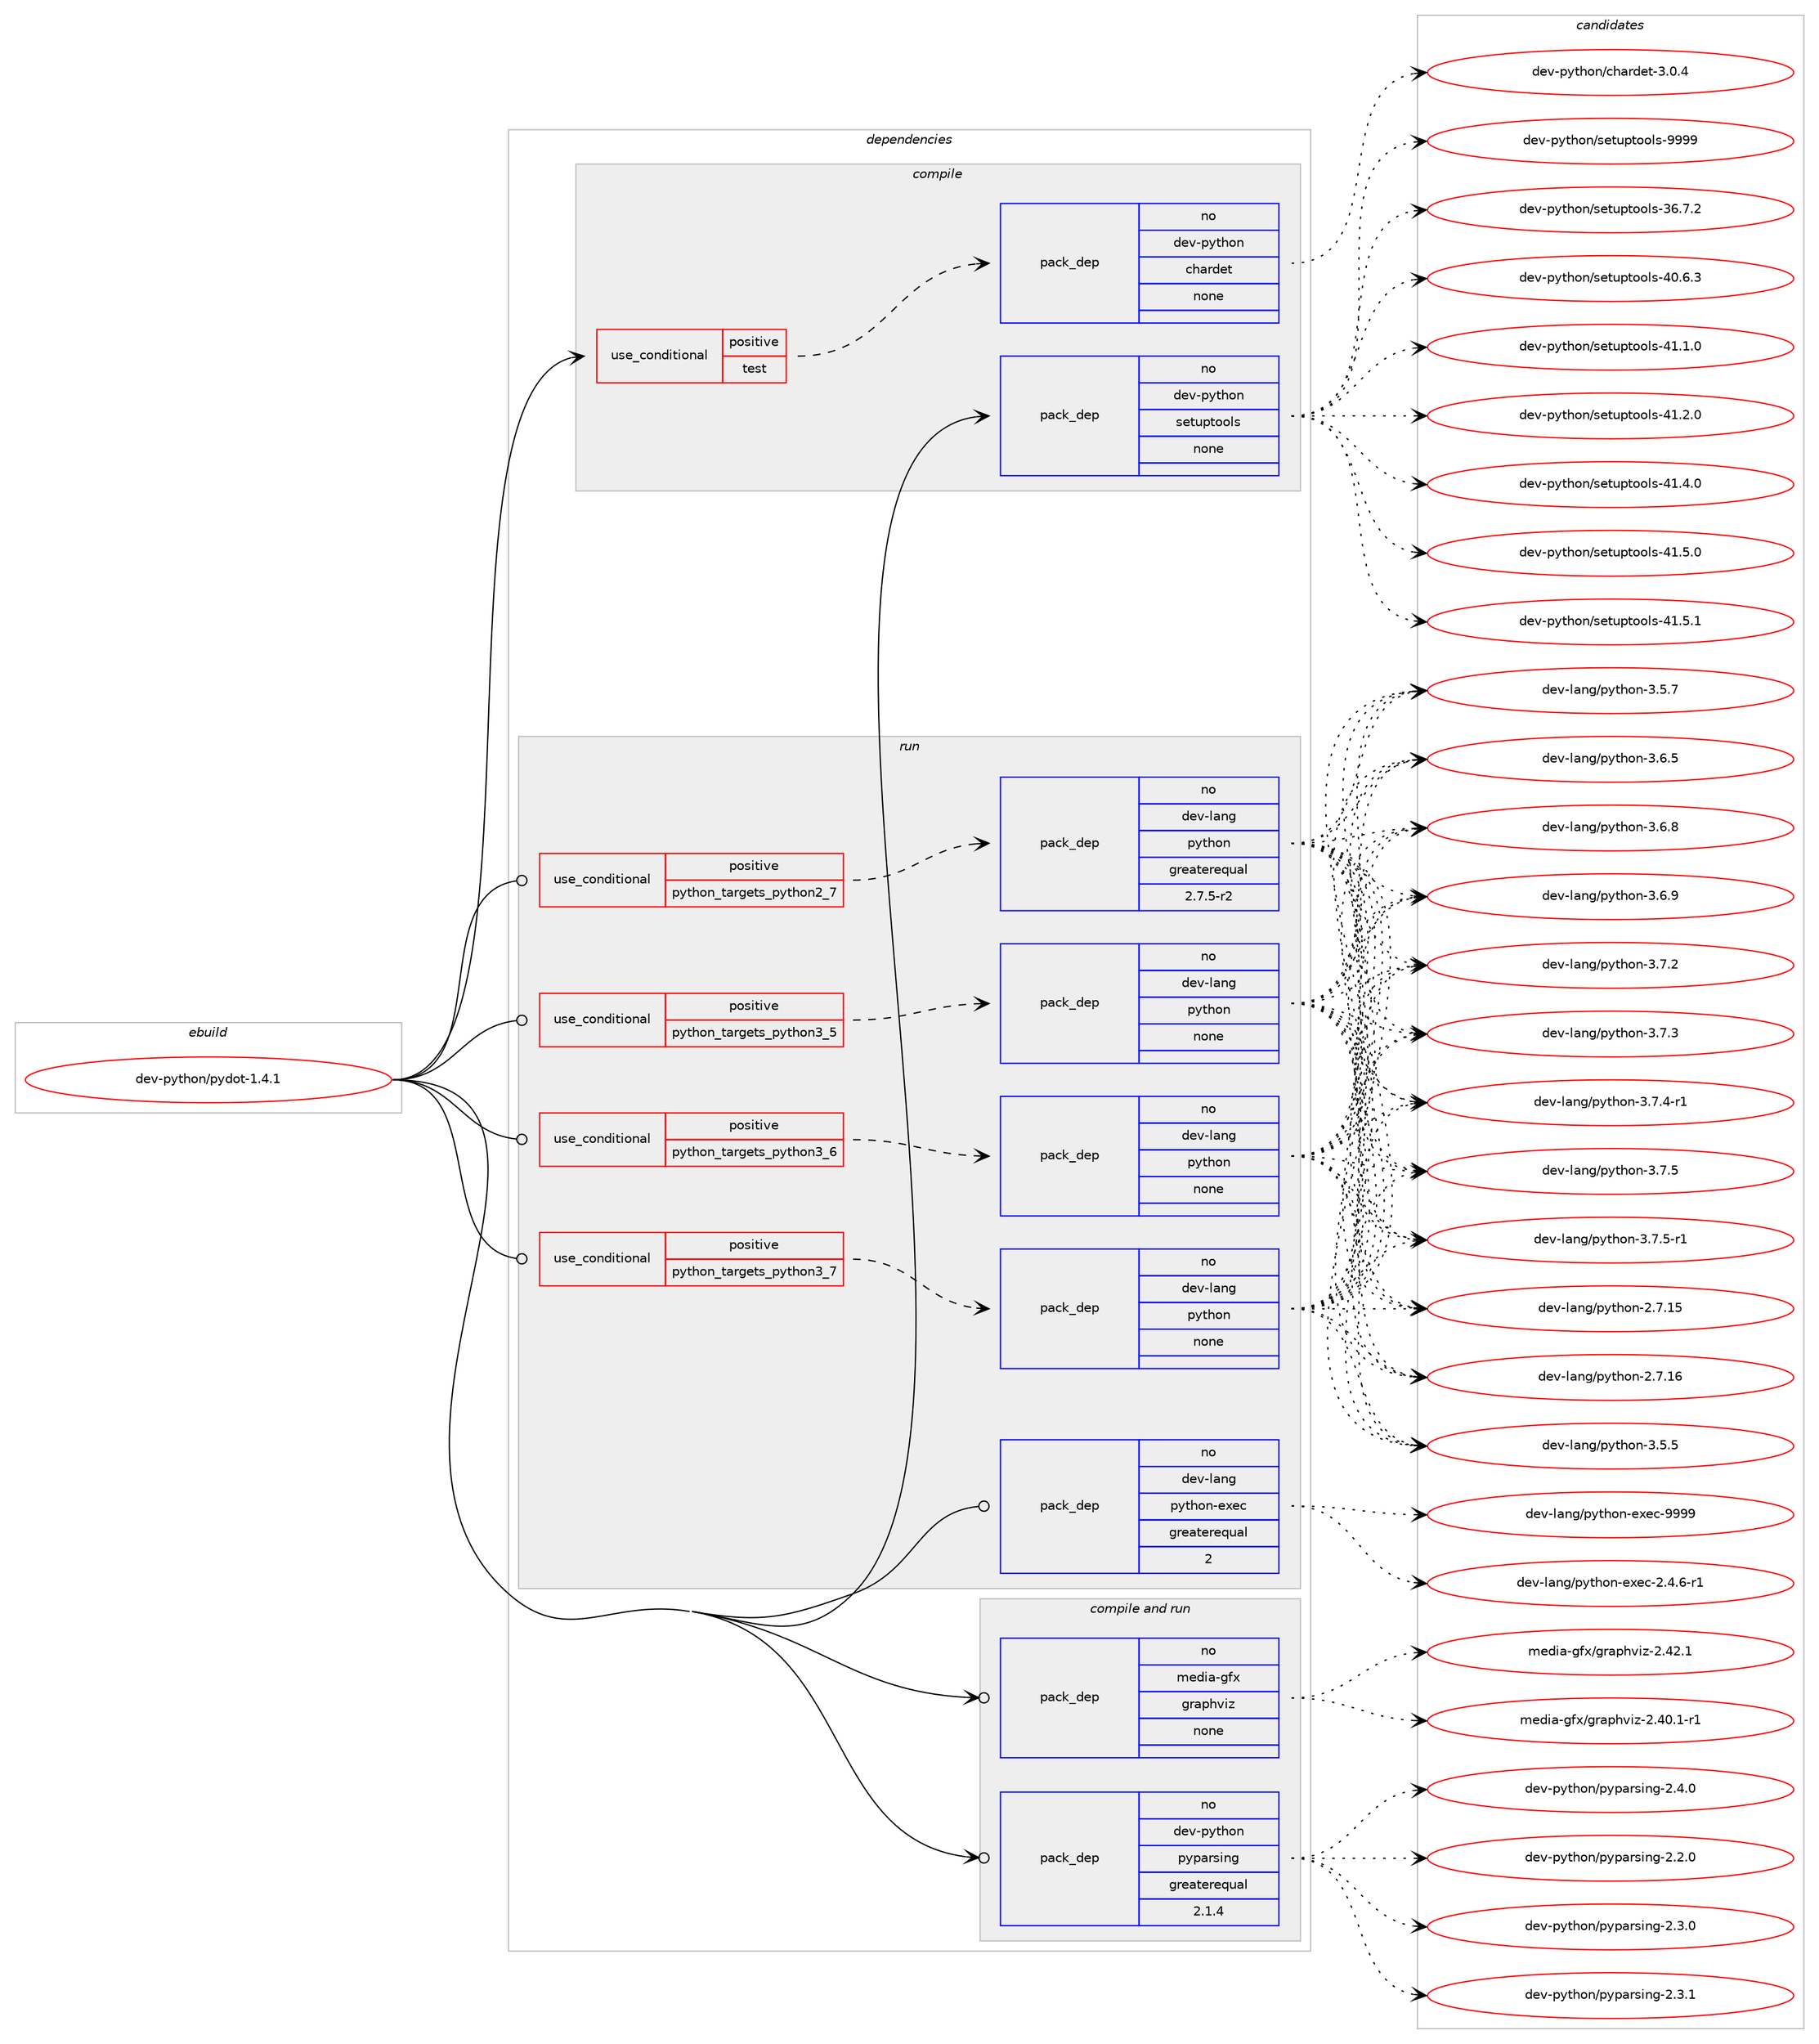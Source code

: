 digraph prolog {

# *************
# Graph options
# *************

newrank=true;
concentrate=true;
compound=true;
graph [rankdir=LR,fontname=Helvetica,fontsize=10,ranksep=1.5];#, ranksep=2.5, nodesep=0.2];
edge  [arrowhead=vee];
node  [fontname=Helvetica,fontsize=10];

# **********
# The ebuild
# **********

subgraph cluster_leftcol {
color=gray;
rank=same;
label=<<i>ebuild</i>>;
id [label="dev-python/pydot-1.4.1", color=red, width=4, href="../dev-python/pydot-1.4.1.svg"];
}

# ****************
# The dependencies
# ****************

subgraph cluster_midcol {
color=gray;
label=<<i>dependencies</i>>;
subgraph cluster_compile {
fillcolor="#eeeeee";
style=filled;
label=<<i>compile</i>>;
subgraph cond145701 {
dependency625354 [label=<<TABLE BORDER="0" CELLBORDER="1" CELLSPACING="0" CELLPADDING="4"><TR><TD ROWSPAN="3" CELLPADDING="10">use_conditional</TD></TR><TR><TD>positive</TD></TR><TR><TD>test</TD></TR></TABLE>>, shape=none, color=red];
subgraph pack467809 {
dependency625355 [label=<<TABLE BORDER="0" CELLBORDER="1" CELLSPACING="0" CELLPADDING="4" WIDTH="220"><TR><TD ROWSPAN="6" CELLPADDING="30">pack_dep</TD></TR><TR><TD WIDTH="110">no</TD></TR><TR><TD>dev-python</TD></TR><TR><TD>chardet</TD></TR><TR><TD>none</TD></TR><TR><TD></TD></TR></TABLE>>, shape=none, color=blue];
}
dependency625354:e -> dependency625355:w [weight=20,style="dashed",arrowhead="vee"];
}
id:e -> dependency625354:w [weight=20,style="solid",arrowhead="vee"];
subgraph pack467810 {
dependency625356 [label=<<TABLE BORDER="0" CELLBORDER="1" CELLSPACING="0" CELLPADDING="4" WIDTH="220"><TR><TD ROWSPAN="6" CELLPADDING="30">pack_dep</TD></TR><TR><TD WIDTH="110">no</TD></TR><TR><TD>dev-python</TD></TR><TR><TD>setuptools</TD></TR><TR><TD>none</TD></TR><TR><TD></TD></TR></TABLE>>, shape=none, color=blue];
}
id:e -> dependency625356:w [weight=20,style="solid",arrowhead="vee"];
}
subgraph cluster_compileandrun {
fillcolor="#eeeeee";
style=filled;
label=<<i>compile and run</i>>;
subgraph pack467811 {
dependency625357 [label=<<TABLE BORDER="0" CELLBORDER="1" CELLSPACING="0" CELLPADDING="4" WIDTH="220"><TR><TD ROWSPAN="6" CELLPADDING="30">pack_dep</TD></TR><TR><TD WIDTH="110">no</TD></TR><TR><TD>dev-python</TD></TR><TR><TD>pyparsing</TD></TR><TR><TD>greaterequal</TD></TR><TR><TD>2.1.4</TD></TR></TABLE>>, shape=none, color=blue];
}
id:e -> dependency625357:w [weight=20,style="solid",arrowhead="odotvee"];
subgraph pack467812 {
dependency625358 [label=<<TABLE BORDER="0" CELLBORDER="1" CELLSPACING="0" CELLPADDING="4" WIDTH="220"><TR><TD ROWSPAN="6" CELLPADDING="30">pack_dep</TD></TR><TR><TD WIDTH="110">no</TD></TR><TR><TD>media-gfx</TD></TR><TR><TD>graphviz</TD></TR><TR><TD>none</TD></TR><TR><TD></TD></TR></TABLE>>, shape=none, color=blue];
}
id:e -> dependency625358:w [weight=20,style="solid",arrowhead="odotvee"];
}
subgraph cluster_run {
fillcolor="#eeeeee";
style=filled;
label=<<i>run</i>>;
subgraph cond145702 {
dependency625359 [label=<<TABLE BORDER="0" CELLBORDER="1" CELLSPACING="0" CELLPADDING="4"><TR><TD ROWSPAN="3" CELLPADDING="10">use_conditional</TD></TR><TR><TD>positive</TD></TR><TR><TD>python_targets_python2_7</TD></TR></TABLE>>, shape=none, color=red];
subgraph pack467813 {
dependency625360 [label=<<TABLE BORDER="0" CELLBORDER="1" CELLSPACING="0" CELLPADDING="4" WIDTH="220"><TR><TD ROWSPAN="6" CELLPADDING="30">pack_dep</TD></TR><TR><TD WIDTH="110">no</TD></TR><TR><TD>dev-lang</TD></TR><TR><TD>python</TD></TR><TR><TD>greaterequal</TD></TR><TR><TD>2.7.5-r2</TD></TR></TABLE>>, shape=none, color=blue];
}
dependency625359:e -> dependency625360:w [weight=20,style="dashed",arrowhead="vee"];
}
id:e -> dependency625359:w [weight=20,style="solid",arrowhead="odot"];
subgraph cond145703 {
dependency625361 [label=<<TABLE BORDER="0" CELLBORDER="1" CELLSPACING="0" CELLPADDING="4"><TR><TD ROWSPAN="3" CELLPADDING="10">use_conditional</TD></TR><TR><TD>positive</TD></TR><TR><TD>python_targets_python3_5</TD></TR></TABLE>>, shape=none, color=red];
subgraph pack467814 {
dependency625362 [label=<<TABLE BORDER="0" CELLBORDER="1" CELLSPACING="0" CELLPADDING="4" WIDTH="220"><TR><TD ROWSPAN="6" CELLPADDING="30">pack_dep</TD></TR><TR><TD WIDTH="110">no</TD></TR><TR><TD>dev-lang</TD></TR><TR><TD>python</TD></TR><TR><TD>none</TD></TR><TR><TD></TD></TR></TABLE>>, shape=none, color=blue];
}
dependency625361:e -> dependency625362:w [weight=20,style="dashed",arrowhead="vee"];
}
id:e -> dependency625361:w [weight=20,style="solid",arrowhead="odot"];
subgraph cond145704 {
dependency625363 [label=<<TABLE BORDER="0" CELLBORDER="1" CELLSPACING="0" CELLPADDING="4"><TR><TD ROWSPAN="3" CELLPADDING="10">use_conditional</TD></TR><TR><TD>positive</TD></TR><TR><TD>python_targets_python3_6</TD></TR></TABLE>>, shape=none, color=red];
subgraph pack467815 {
dependency625364 [label=<<TABLE BORDER="0" CELLBORDER="1" CELLSPACING="0" CELLPADDING="4" WIDTH="220"><TR><TD ROWSPAN="6" CELLPADDING="30">pack_dep</TD></TR><TR><TD WIDTH="110">no</TD></TR><TR><TD>dev-lang</TD></TR><TR><TD>python</TD></TR><TR><TD>none</TD></TR><TR><TD></TD></TR></TABLE>>, shape=none, color=blue];
}
dependency625363:e -> dependency625364:w [weight=20,style="dashed",arrowhead="vee"];
}
id:e -> dependency625363:w [weight=20,style="solid",arrowhead="odot"];
subgraph cond145705 {
dependency625365 [label=<<TABLE BORDER="0" CELLBORDER="1" CELLSPACING="0" CELLPADDING="4"><TR><TD ROWSPAN="3" CELLPADDING="10">use_conditional</TD></TR><TR><TD>positive</TD></TR><TR><TD>python_targets_python3_7</TD></TR></TABLE>>, shape=none, color=red];
subgraph pack467816 {
dependency625366 [label=<<TABLE BORDER="0" CELLBORDER="1" CELLSPACING="0" CELLPADDING="4" WIDTH="220"><TR><TD ROWSPAN="6" CELLPADDING="30">pack_dep</TD></TR><TR><TD WIDTH="110">no</TD></TR><TR><TD>dev-lang</TD></TR><TR><TD>python</TD></TR><TR><TD>none</TD></TR><TR><TD></TD></TR></TABLE>>, shape=none, color=blue];
}
dependency625365:e -> dependency625366:w [weight=20,style="dashed",arrowhead="vee"];
}
id:e -> dependency625365:w [weight=20,style="solid",arrowhead="odot"];
subgraph pack467817 {
dependency625367 [label=<<TABLE BORDER="0" CELLBORDER="1" CELLSPACING="0" CELLPADDING="4" WIDTH="220"><TR><TD ROWSPAN="6" CELLPADDING="30">pack_dep</TD></TR><TR><TD WIDTH="110">no</TD></TR><TR><TD>dev-lang</TD></TR><TR><TD>python-exec</TD></TR><TR><TD>greaterequal</TD></TR><TR><TD>2</TD></TR></TABLE>>, shape=none, color=blue];
}
id:e -> dependency625367:w [weight=20,style="solid",arrowhead="odot"];
}
}

# **************
# The candidates
# **************

subgraph cluster_choices {
rank=same;
color=gray;
label=<<i>candidates</i>>;

subgraph choice467809 {
color=black;
nodesep=1;
choice10010111845112121116104111110479910497114100101116455146484652 [label="dev-python/chardet-3.0.4", color=red, width=4,href="../dev-python/chardet-3.0.4.svg"];
dependency625355:e -> choice10010111845112121116104111110479910497114100101116455146484652:w [style=dotted,weight="100"];
}
subgraph choice467810 {
color=black;
nodesep=1;
choice100101118451121211161041111104711510111611711211611111110811545515446554650 [label="dev-python/setuptools-36.7.2", color=red, width=4,href="../dev-python/setuptools-36.7.2.svg"];
choice100101118451121211161041111104711510111611711211611111110811545524846544651 [label="dev-python/setuptools-40.6.3", color=red, width=4,href="../dev-python/setuptools-40.6.3.svg"];
choice100101118451121211161041111104711510111611711211611111110811545524946494648 [label="dev-python/setuptools-41.1.0", color=red, width=4,href="../dev-python/setuptools-41.1.0.svg"];
choice100101118451121211161041111104711510111611711211611111110811545524946504648 [label="dev-python/setuptools-41.2.0", color=red, width=4,href="../dev-python/setuptools-41.2.0.svg"];
choice100101118451121211161041111104711510111611711211611111110811545524946524648 [label="dev-python/setuptools-41.4.0", color=red, width=4,href="../dev-python/setuptools-41.4.0.svg"];
choice100101118451121211161041111104711510111611711211611111110811545524946534648 [label="dev-python/setuptools-41.5.0", color=red, width=4,href="../dev-python/setuptools-41.5.0.svg"];
choice100101118451121211161041111104711510111611711211611111110811545524946534649 [label="dev-python/setuptools-41.5.1", color=red, width=4,href="../dev-python/setuptools-41.5.1.svg"];
choice10010111845112121116104111110471151011161171121161111111081154557575757 [label="dev-python/setuptools-9999", color=red, width=4,href="../dev-python/setuptools-9999.svg"];
dependency625356:e -> choice100101118451121211161041111104711510111611711211611111110811545515446554650:w [style=dotted,weight="100"];
dependency625356:e -> choice100101118451121211161041111104711510111611711211611111110811545524846544651:w [style=dotted,weight="100"];
dependency625356:e -> choice100101118451121211161041111104711510111611711211611111110811545524946494648:w [style=dotted,weight="100"];
dependency625356:e -> choice100101118451121211161041111104711510111611711211611111110811545524946504648:w [style=dotted,weight="100"];
dependency625356:e -> choice100101118451121211161041111104711510111611711211611111110811545524946524648:w [style=dotted,weight="100"];
dependency625356:e -> choice100101118451121211161041111104711510111611711211611111110811545524946534648:w [style=dotted,weight="100"];
dependency625356:e -> choice100101118451121211161041111104711510111611711211611111110811545524946534649:w [style=dotted,weight="100"];
dependency625356:e -> choice10010111845112121116104111110471151011161171121161111111081154557575757:w [style=dotted,weight="100"];
}
subgraph choice467811 {
color=black;
nodesep=1;
choice100101118451121211161041111104711212111297114115105110103455046504648 [label="dev-python/pyparsing-2.2.0", color=red, width=4,href="../dev-python/pyparsing-2.2.0.svg"];
choice100101118451121211161041111104711212111297114115105110103455046514648 [label="dev-python/pyparsing-2.3.0", color=red, width=4,href="../dev-python/pyparsing-2.3.0.svg"];
choice100101118451121211161041111104711212111297114115105110103455046514649 [label="dev-python/pyparsing-2.3.1", color=red, width=4,href="../dev-python/pyparsing-2.3.1.svg"];
choice100101118451121211161041111104711212111297114115105110103455046524648 [label="dev-python/pyparsing-2.4.0", color=red, width=4,href="../dev-python/pyparsing-2.4.0.svg"];
dependency625357:e -> choice100101118451121211161041111104711212111297114115105110103455046504648:w [style=dotted,weight="100"];
dependency625357:e -> choice100101118451121211161041111104711212111297114115105110103455046514648:w [style=dotted,weight="100"];
dependency625357:e -> choice100101118451121211161041111104711212111297114115105110103455046514649:w [style=dotted,weight="100"];
dependency625357:e -> choice100101118451121211161041111104711212111297114115105110103455046524648:w [style=dotted,weight="100"];
}
subgraph choice467812 {
color=black;
nodesep=1;
choice10910110010597451031021204710311497112104118105122455046524846494511449 [label="media-gfx/graphviz-2.40.1-r1", color=red, width=4,href="../media-gfx/graphviz-2.40.1-r1.svg"];
choice1091011001059745103102120471031149711210411810512245504652504649 [label="media-gfx/graphviz-2.42.1", color=red, width=4,href="../media-gfx/graphviz-2.42.1.svg"];
dependency625358:e -> choice10910110010597451031021204710311497112104118105122455046524846494511449:w [style=dotted,weight="100"];
dependency625358:e -> choice1091011001059745103102120471031149711210411810512245504652504649:w [style=dotted,weight="100"];
}
subgraph choice467813 {
color=black;
nodesep=1;
choice10010111845108971101034711212111610411111045504655464953 [label="dev-lang/python-2.7.15", color=red, width=4,href="../dev-lang/python-2.7.15.svg"];
choice10010111845108971101034711212111610411111045504655464954 [label="dev-lang/python-2.7.16", color=red, width=4,href="../dev-lang/python-2.7.16.svg"];
choice100101118451089711010347112121116104111110455146534653 [label="dev-lang/python-3.5.5", color=red, width=4,href="../dev-lang/python-3.5.5.svg"];
choice100101118451089711010347112121116104111110455146534655 [label="dev-lang/python-3.5.7", color=red, width=4,href="../dev-lang/python-3.5.7.svg"];
choice100101118451089711010347112121116104111110455146544653 [label="dev-lang/python-3.6.5", color=red, width=4,href="../dev-lang/python-3.6.5.svg"];
choice100101118451089711010347112121116104111110455146544656 [label="dev-lang/python-3.6.8", color=red, width=4,href="../dev-lang/python-3.6.8.svg"];
choice100101118451089711010347112121116104111110455146544657 [label="dev-lang/python-3.6.9", color=red, width=4,href="../dev-lang/python-3.6.9.svg"];
choice100101118451089711010347112121116104111110455146554650 [label="dev-lang/python-3.7.2", color=red, width=4,href="../dev-lang/python-3.7.2.svg"];
choice100101118451089711010347112121116104111110455146554651 [label="dev-lang/python-3.7.3", color=red, width=4,href="../dev-lang/python-3.7.3.svg"];
choice1001011184510897110103471121211161041111104551465546524511449 [label="dev-lang/python-3.7.4-r1", color=red, width=4,href="../dev-lang/python-3.7.4-r1.svg"];
choice100101118451089711010347112121116104111110455146554653 [label="dev-lang/python-3.7.5", color=red, width=4,href="../dev-lang/python-3.7.5.svg"];
choice1001011184510897110103471121211161041111104551465546534511449 [label="dev-lang/python-3.7.5-r1", color=red, width=4,href="../dev-lang/python-3.7.5-r1.svg"];
dependency625360:e -> choice10010111845108971101034711212111610411111045504655464953:w [style=dotted,weight="100"];
dependency625360:e -> choice10010111845108971101034711212111610411111045504655464954:w [style=dotted,weight="100"];
dependency625360:e -> choice100101118451089711010347112121116104111110455146534653:w [style=dotted,weight="100"];
dependency625360:e -> choice100101118451089711010347112121116104111110455146534655:w [style=dotted,weight="100"];
dependency625360:e -> choice100101118451089711010347112121116104111110455146544653:w [style=dotted,weight="100"];
dependency625360:e -> choice100101118451089711010347112121116104111110455146544656:w [style=dotted,weight="100"];
dependency625360:e -> choice100101118451089711010347112121116104111110455146544657:w [style=dotted,weight="100"];
dependency625360:e -> choice100101118451089711010347112121116104111110455146554650:w [style=dotted,weight="100"];
dependency625360:e -> choice100101118451089711010347112121116104111110455146554651:w [style=dotted,weight="100"];
dependency625360:e -> choice1001011184510897110103471121211161041111104551465546524511449:w [style=dotted,weight="100"];
dependency625360:e -> choice100101118451089711010347112121116104111110455146554653:w [style=dotted,weight="100"];
dependency625360:e -> choice1001011184510897110103471121211161041111104551465546534511449:w [style=dotted,weight="100"];
}
subgraph choice467814 {
color=black;
nodesep=1;
choice10010111845108971101034711212111610411111045504655464953 [label="dev-lang/python-2.7.15", color=red, width=4,href="../dev-lang/python-2.7.15.svg"];
choice10010111845108971101034711212111610411111045504655464954 [label="dev-lang/python-2.7.16", color=red, width=4,href="../dev-lang/python-2.7.16.svg"];
choice100101118451089711010347112121116104111110455146534653 [label="dev-lang/python-3.5.5", color=red, width=4,href="../dev-lang/python-3.5.5.svg"];
choice100101118451089711010347112121116104111110455146534655 [label="dev-lang/python-3.5.7", color=red, width=4,href="../dev-lang/python-3.5.7.svg"];
choice100101118451089711010347112121116104111110455146544653 [label="dev-lang/python-3.6.5", color=red, width=4,href="../dev-lang/python-3.6.5.svg"];
choice100101118451089711010347112121116104111110455146544656 [label="dev-lang/python-3.6.8", color=red, width=4,href="../dev-lang/python-3.6.8.svg"];
choice100101118451089711010347112121116104111110455146544657 [label="dev-lang/python-3.6.9", color=red, width=4,href="../dev-lang/python-3.6.9.svg"];
choice100101118451089711010347112121116104111110455146554650 [label="dev-lang/python-3.7.2", color=red, width=4,href="../dev-lang/python-3.7.2.svg"];
choice100101118451089711010347112121116104111110455146554651 [label="dev-lang/python-3.7.3", color=red, width=4,href="../dev-lang/python-3.7.3.svg"];
choice1001011184510897110103471121211161041111104551465546524511449 [label="dev-lang/python-3.7.4-r1", color=red, width=4,href="../dev-lang/python-3.7.4-r1.svg"];
choice100101118451089711010347112121116104111110455146554653 [label="dev-lang/python-3.7.5", color=red, width=4,href="../dev-lang/python-3.7.5.svg"];
choice1001011184510897110103471121211161041111104551465546534511449 [label="dev-lang/python-3.7.5-r1", color=red, width=4,href="../dev-lang/python-3.7.5-r1.svg"];
dependency625362:e -> choice10010111845108971101034711212111610411111045504655464953:w [style=dotted,weight="100"];
dependency625362:e -> choice10010111845108971101034711212111610411111045504655464954:w [style=dotted,weight="100"];
dependency625362:e -> choice100101118451089711010347112121116104111110455146534653:w [style=dotted,weight="100"];
dependency625362:e -> choice100101118451089711010347112121116104111110455146534655:w [style=dotted,weight="100"];
dependency625362:e -> choice100101118451089711010347112121116104111110455146544653:w [style=dotted,weight="100"];
dependency625362:e -> choice100101118451089711010347112121116104111110455146544656:w [style=dotted,weight="100"];
dependency625362:e -> choice100101118451089711010347112121116104111110455146544657:w [style=dotted,weight="100"];
dependency625362:e -> choice100101118451089711010347112121116104111110455146554650:w [style=dotted,weight="100"];
dependency625362:e -> choice100101118451089711010347112121116104111110455146554651:w [style=dotted,weight="100"];
dependency625362:e -> choice1001011184510897110103471121211161041111104551465546524511449:w [style=dotted,weight="100"];
dependency625362:e -> choice100101118451089711010347112121116104111110455146554653:w [style=dotted,weight="100"];
dependency625362:e -> choice1001011184510897110103471121211161041111104551465546534511449:w [style=dotted,weight="100"];
}
subgraph choice467815 {
color=black;
nodesep=1;
choice10010111845108971101034711212111610411111045504655464953 [label="dev-lang/python-2.7.15", color=red, width=4,href="../dev-lang/python-2.7.15.svg"];
choice10010111845108971101034711212111610411111045504655464954 [label="dev-lang/python-2.7.16", color=red, width=4,href="../dev-lang/python-2.7.16.svg"];
choice100101118451089711010347112121116104111110455146534653 [label="dev-lang/python-3.5.5", color=red, width=4,href="../dev-lang/python-3.5.5.svg"];
choice100101118451089711010347112121116104111110455146534655 [label="dev-lang/python-3.5.7", color=red, width=4,href="../dev-lang/python-3.5.7.svg"];
choice100101118451089711010347112121116104111110455146544653 [label="dev-lang/python-3.6.5", color=red, width=4,href="../dev-lang/python-3.6.5.svg"];
choice100101118451089711010347112121116104111110455146544656 [label="dev-lang/python-3.6.8", color=red, width=4,href="../dev-lang/python-3.6.8.svg"];
choice100101118451089711010347112121116104111110455146544657 [label="dev-lang/python-3.6.9", color=red, width=4,href="../dev-lang/python-3.6.9.svg"];
choice100101118451089711010347112121116104111110455146554650 [label="dev-lang/python-3.7.2", color=red, width=4,href="../dev-lang/python-3.7.2.svg"];
choice100101118451089711010347112121116104111110455146554651 [label="dev-lang/python-3.7.3", color=red, width=4,href="../dev-lang/python-3.7.3.svg"];
choice1001011184510897110103471121211161041111104551465546524511449 [label="dev-lang/python-3.7.4-r1", color=red, width=4,href="../dev-lang/python-3.7.4-r1.svg"];
choice100101118451089711010347112121116104111110455146554653 [label="dev-lang/python-3.7.5", color=red, width=4,href="../dev-lang/python-3.7.5.svg"];
choice1001011184510897110103471121211161041111104551465546534511449 [label="dev-lang/python-3.7.5-r1", color=red, width=4,href="../dev-lang/python-3.7.5-r1.svg"];
dependency625364:e -> choice10010111845108971101034711212111610411111045504655464953:w [style=dotted,weight="100"];
dependency625364:e -> choice10010111845108971101034711212111610411111045504655464954:w [style=dotted,weight="100"];
dependency625364:e -> choice100101118451089711010347112121116104111110455146534653:w [style=dotted,weight="100"];
dependency625364:e -> choice100101118451089711010347112121116104111110455146534655:w [style=dotted,weight="100"];
dependency625364:e -> choice100101118451089711010347112121116104111110455146544653:w [style=dotted,weight="100"];
dependency625364:e -> choice100101118451089711010347112121116104111110455146544656:w [style=dotted,weight="100"];
dependency625364:e -> choice100101118451089711010347112121116104111110455146544657:w [style=dotted,weight="100"];
dependency625364:e -> choice100101118451089711010347112121116104111110455146554650:w [style=dotted,weight="100"];
dependency625364:e -> choice100101118451089711010347112121116104111110455146554651:w [style=dotted,weight="100"];
dependency625364:e -> choice1001011184510897110103471121211161041111104551465546524511449:w [style=dotted,weight="100"];
dependency625364:e -> choice100101118451089711010347112121116104111110455146554653:w [style=dotted,weight="100"];
dependency625364:e -> choice1001011184510897110103471121211161041111104551465546534511449:w [style=dotted,weight="100"];
}
subgraph choice467816 {
color=black;
nodesep=1;
choice10010111845108971101034711212111610411111045504655464953 [label="dev-lang/python-2.7.15", color=red, width=4,href="../dev-lang/python-2.7.15.svg"];
choice10010111845108971101034711212111610411111045504655464954 [label="dev-lang/python-2.7.16", color=red, width=4,href="../dev-lang/python-2.7.16.svg"];
choice100101118451089711010347112121116104111110455146534653 [label="dev-lang/python-3.5.5", color=red, width=4,href="../dev-lang/python-3.5.5.svg"];
choice100101118451089711010347112121116104111110455146534655 [label="dev-lang/python-3.5.7", color=red, width=4,href="../dev-lang/python-3.5.7.svg"];
choice100101118451089711010347112121116104111110455146544653 [label="dev-lang/python-3.6.5", color=red, width=4,href="../dev-lang/python-3.6.5.svg"];
choice100101118451089711010347112121116104111110455146544656 [label="dev-lang/python-3.6.8", color=red, width=4,href="../dev-lang/python-3.6.8.svg"];
choice100101118451089711010347112121116104111110455146544657 [label="dev-lang/python-3.6.9", color=red, width=4,href="../dev-lang/python-3.6.9.svg"];
choice100101118451089711010347112121116104111110455146554650 [label="dev-lang/python-3.7.2", color=red, width=4,href="../dev-lang/python-3.7.2.svg"];
choice100101118451089711010347112121116104111110455146554651 [label="dev-lang/python-3.7.3", color=red, width=4,href="../dev-lang/python-3.7.3.svg"];
choice1001011184510897110103471121211161041111104551465546524511449 [label="dev-lang/python-3.7.4-r1", color=red, width=4,href="../dev-lang/python-3.7.4-r1.svg"];
choice100101118451089711010347112121116104111110455146554653 [label="dev-lang/python-3.7.5", color=red, width=4,href="../dev-lang/python-3.7.5.svg"];
choice1001011184510897110103471121211161041111104551465546534511449 [label="dev-lang/python-3.7.5-r1", color=red, width=4,href="../dev-lang/python-3.7.5-r1.svg"];
dependency625366:e -> choice10010111845108971101034711212111610411111045504655464953:w [style=dotted,weight="100"];
dependency625366:e -> choice10010111845108971101034711212111610411111045504655464954:w [style=dotted,weight="100"];
dependency625366:e -> choice100101118451089711010347112121116104111110455146534653:w [style=dotted,weight="100"];
dependency625366:e -> choice100101118451089711010347112121116104111110455146534655:w [style=dotted,weight="100"];
dependency625366:e -> choice100101118451089711010347112121116104111110455146544653:w [style=dotted,weight="100"];
dependency625366:e -> choice100101118451089711010347112121116104111110455146544656:w [style=dotted,weight="100"];
dependency625366:e -> choice100101118451089711010347112121116104111110455146544657:w [style=dotted,weight="100"];
dependency625366:e -> choice100101118451089711010347112121116104111110455146554650:w [style=dotted,weight="100"];
dependency625366:e -> choice100101118451089711010347112121116104111110455146554651:w [style=dotted,weight="100"];
dependency625366:e -> choice1001011184510897110103471121211161041111104551465546524511449:w [style=dotted,weight="100"];
dependency625366:e -> choice100101118451089711010347112121116104111110455146554653:w [style=dotted,weight="100"];
dependency625366:e -> choice1001011184510897110103471121211161041111104551465546534511449:w [style=dotted,weight="100"];
}
subgraph choice467817 {
color=black;
nodesep=1;
choice10010111845108971101034711212111610411111045101120101994550465246544511449 [label="dev-lang/python-exec-2.4.6-r1", color=red, width=4,href="../dev-lang/python-exec-2.4.6-r1.svg"];
choice10010111845108971101034711212111610411111045101120101994557575757 [label="dev-lang/python-exec-9999", color=red, width=4,href="../dev-lang/python-exec-9999.svg"];
dependency625367:e -> choice10010111845108971101034711212111610411111045101120101994550465246544511449:w [style=dotted,weight="100"];
dependency625367:e -> choice10010111845108971101034711212111610411111045101120101994557575757:w [style=dotted,weight="100"];
}
}

}
